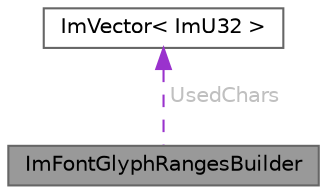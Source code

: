 digraph "ImFontGlyphRangesBuilder"
{
 // LATEX_PDF_SIZE
  bgcolor="transparent";
  edge [fontname=Helvetica,fontsize=10,labelfontname=Helvetica,labelfontsize=10];
  node [fontname=Helvetica,fontsize=10,shape=box,height=0.2,width=0.4];
  Node1 [id="Node000001",label="ImFontGlyphRangesBuilder",height=0.2,width=0.4,color="gray40", fillcolor="grey60", style="filled", fontcolor="black",tooltip=" "];
  Node2 -> Node1 [id="edge1_Node000001_Node000002",dir="back",color="darkorchid3",style="dashed",tooltip=" ",label=" UsedChars",fontcolor="grey" ];
  Node2 [id="Node000002",label="ImVector\< ImU32 \>",height=0.2,width=0.4,color="gray40", fillcolor="white", style="filled",URL="$struct_im_vector.html",tooltip=" "];
}
